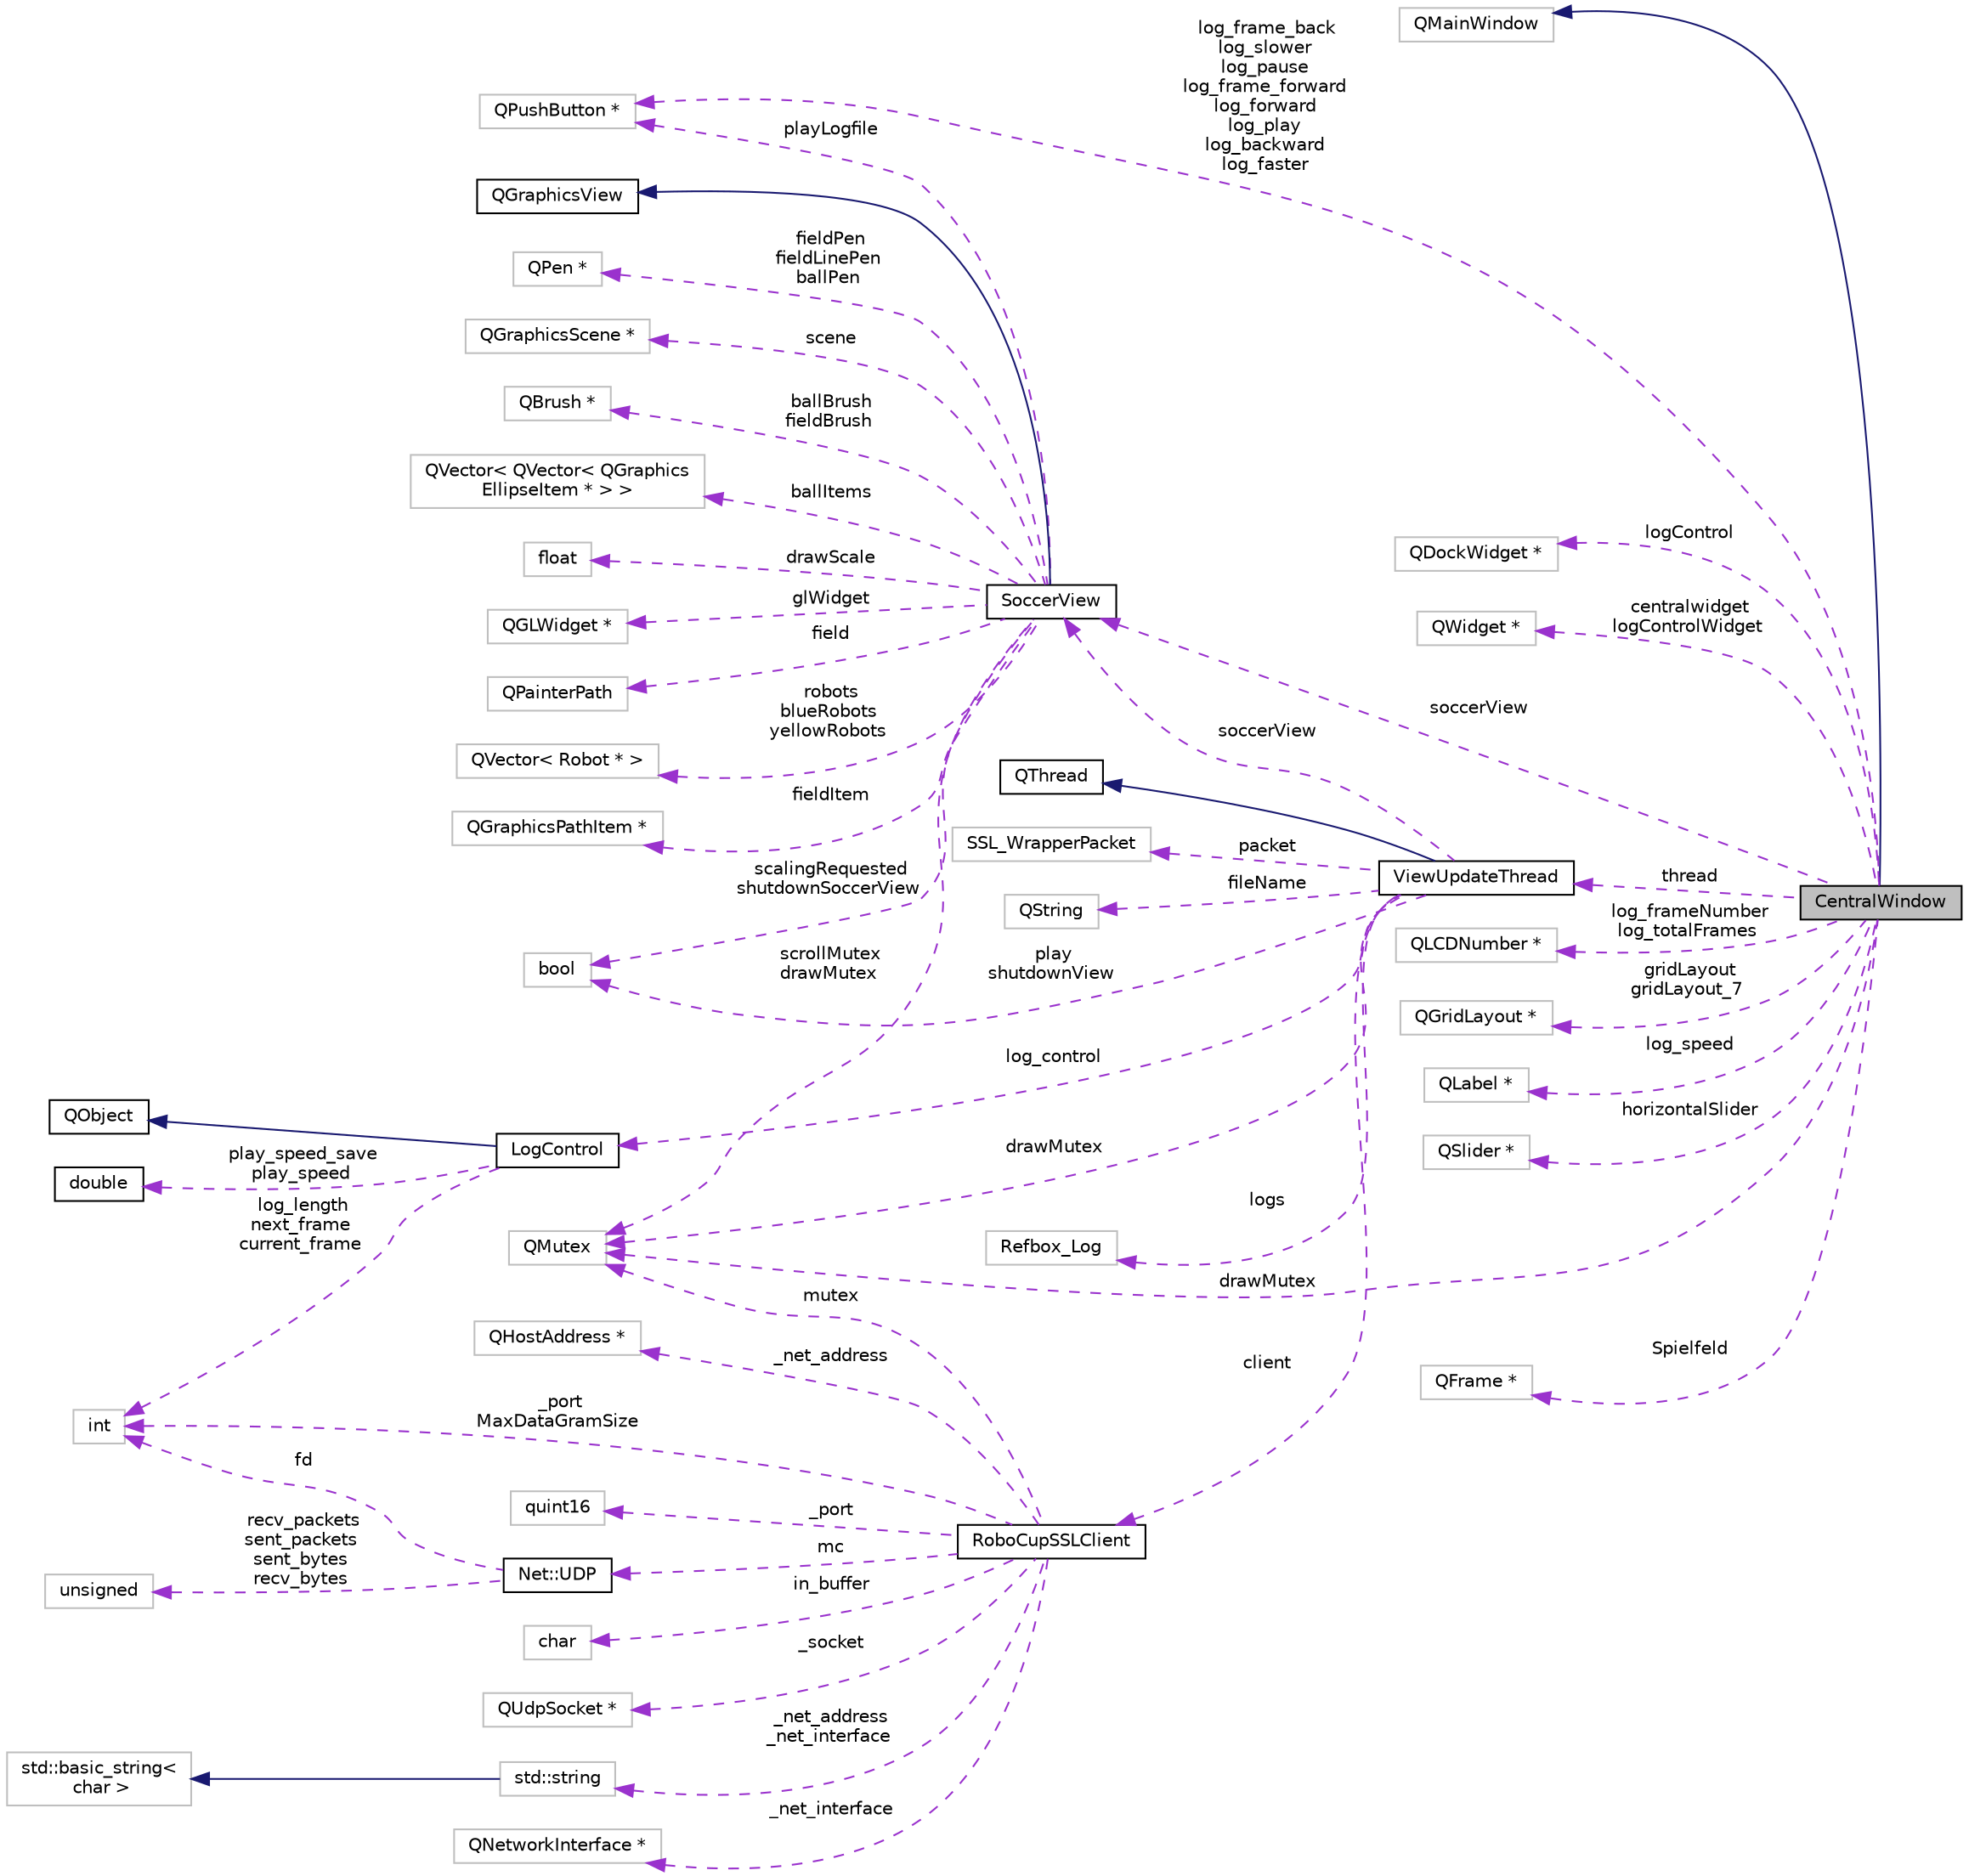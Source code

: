 digraph "CentralWindow"
{
 // INTERACTIVE_SVG=YES
  edge [fontname="Helvetica",fontsize="10",labelfontname="Helvetica",labelfontsize="10"];
  node [fontname="Helvetica",fontsize="10",shape=record];
  rankdir="LR";
  Node1 [label="CentralWindow",height=0.2,width=0.4,color="black", fillcolor="grey75", style="filled", fontcolor="black"];
  Node2 -> Node1 [dir="back",color="midnightblue",fontsize="10",style="solid",fontname="Helvetica"];
  Node2 [label="QMainWindow",height=0.2,width=0.4,color="grey75", fillcolor="white", style="filled"];
  Node3 -> Node1 [dir="back",color="darkorchid3",fontsize="10",style="dashed",label=" log_frame_back\nlog_slower\nlog_pause\nlog_frame_forward\nlog_forward\nlog_play\nlog_backward\nlog_faster" ,fontname="Helvetica"];
  Node3 [label="QPushButton *",height=0.2,width=0.4,color="grey75", fillcolor="white", style="filled"];
  Node4 -> Node1 [dir="back",color="darkorchid3",fontsize="10",style="dashed",label=" logControl" ,fontname="Helvetica"];
  Node4 [label="QDockWidget *",height=0.2,width=0.4,color="grey75", fillcolor="white", style="filled"];
  Node5 -> Node1 [dir="back",color="darkorchid3",fontsize="10",style="dashed",label=" centralwidget\nlogControlWidget" ,fontname="Helvetica"];
  Node5 [label="QWidget *",height=0.2,width=0.4,color="grey75", fillcolor="white", style="filled"];
  Node6 -> Node1 [dir="back",color="darkorchid3",fontsize="10",style="dashed",label=" soccerView" ,fontname="Helvetica"];
  Node6 [label="SoccerView",height=0.2,width=0.4,color="black", fillcolor="white", style="filled",URL="$dd/d21/class_soccer_view.html"];
  Node7 -> Node6 [dir="back",color="midnightblue",fontsize="10",style="solid",fontname="Helvetica"];
  Node7 [label="QGraphicsView",height=0.2,width=0.4,color="black", fillcolor="white", style="filled",URL="$d9/ddd/class_q_graphics_view.html"];
  Node3 -> Node6 [dir="back",color="darkorchid3",fontsize="10",style="dashed",label=" playLogfile" ,fontname="Helvetica"];
  Node8 -> Node6 [dir="back",color="darkorchid3",fontsize="10",style="dashed",label=" fieldPen\nfieldLinePen\nballPen" ,fontname="Helvetica"];
  Node8 [label="QPen *",height=0.2,width=0.4,color="grey75", fillcolor="white", style="filled"];
  Node9 -> Node6 [dir="back",color="darkorchid3",fontsize="10",style="dashed",label=" scene" ,fontname="Helvetica"];
  Node9 [label="QGraphicsScene *",height=0.2,width=0.4,color="grey75", fillcolor="white", style="filled"];
  Node10 -> Node6 [dir="back",color="darkorchid3",fontsize="10",style="dashed",label=" ballBrush\nfieldBrush" ,fontname="Helvetica"];
  Node10 [label="QBrush *",height=0.2,width=0.4,color="grey75", fillcolor="white", style="filled"];
  Node11 -> Node6 [dir="back",color="darkorchid3",fontsize="10",style="dashed",label=" ballItems" ,fontname="Helvetica"];
  Node11 [label="QVector\< QVector\< QGraphics\lEllipseItem * \> \>",height=0.2,width=0.4,color="grey75", fillcolor="white", style="filled"];
  Node12 -> Node6 [dir="back",color="darkorchid3",fontsize="10",style="dashed",label=" drawScale" ,fontname="Helvetica"];
  Node12 [label="float",height=0.2,width=0.4,color="grey75", fillcolor="white", style="filled"];
  Node13 -> Node6 [dir="back",color="darkorchid3",fontsize="10",style="dashed",label=" glWidget" ,fontname="Helvetica"];
  Node13 [label="QGLWidget *",height=0.2,width=0.4,color="grey75", fillcolor="white", style="filled"];
  Node14 -> Node6 [dir="back",color="darkorchid3",fontsize="10",style="dashed",label=" field" ,fontname="Helvetica"];
  Node14 [label="QPainterPath",height=0.2,width=0.4,color="grey75", fillcolor="white", style="filled"];
  Node15 -> Node6 [dir="back",color="darkorchid3",fontsize="10",style="dashed",label=" scalingRequested\nshutdownSoccerView" ,fontname="Helvetica"];
  Node15 [label="bool",height=0.2,width=0.4,color="grey75", fillcolor="white", style="filled"];
  Node16 -> Node6 [dir="back",color="darkorchid3",fontsize="10",style="dashed",label=" scrollMutex\ndrawMutex" ,fontname="Helvetica"];
  Node16 [label="QMutex",height=0.2,width=0.4,color="grey75", fillcolor="white", style="filled"];
  Node17 -> Node6 [dir="back",color="darkorchid3",fontsize="10",style="dashed",label=" robots\nblueRobots\nyellowRobots" ,fontname="Helvetica"];
  Node17 [label="QVector\< Robot * \>",height=0.2,width=0.4,color="grey75", fillcolor="white", style="filled"];
  Node18 -> Node6 [dir="back",color="darkorchid3",fontsize="10",style="dashed",label=" fieldItem" ,fontname="Helvetica"];
  Node18 [label="QGraphicsPathItem *",height=0.2,width=0.4,color="grey75", fillcolor="white", style="filled"];
  Node19 -> Node1 [dir="back",color="darkorchid3",fontsize="10",style="dashed",label=" log_frameNumber\nlog_totalFrames" ,fontname="Helvetica"];
  Node19 [label="QLCDNumber *",height=0.2,width=0.4,color="grey75", fillcolor="white", style="filled"];
  Node20 -> Node1 [dir="back",color="darkorchid3",fontsize="10",style="dashed",label=" gridLayout\ngridLayout_7" ,fontname="Helvetica"];
  Node20 [label="QGridLayout *",height=0.2,width=0.4,color="grey75", fillcolor="white", style="filled"];
  Node21 -> Node1 [dir="back",color="darkorchid3",fontsize="10",style="dashed",label=" log_speed" ,fontname="Helvetica"];
  Node21 [label="QLabel *",height=0.2,width=0.4,color="grey75", fillcolor="white", style="filled"];
  Node22 -> Node1 [dir="back",color="darkorchid3",fontsize="10",style="dashed",label=" horizontalSlider" ,fontname="Helvetica"];
  Node22 [label="QSlider *",height=0.2,width=0.4,color="grey75", fillcolor="white", style="filled"];
  Node23 -> Node1 [dir="back",color="darkorchid3",fontsize="10",style="dashed",label=" thread" ,fontname="Helvetica"];
  Node23 [label="ViewUpdateThread",height=0.2,width=0.4,color="black", fillcolor="white", style="filled",URL="$d8/db5/class_view_update_thread.html"];
  Node24 -> Node23 [dir="back",color="midnightblue",fontsize="10",style="solid",fontname="Helvetica"];
  Node24 [label="QThread",height=0.2,width=0.4,color="black", fillcolor="white", style="filled",URL="$da/df5/class_q_thread.html"];
  Node25 -> Node23 [dir="back",color="darkorchid3",fontsize="10",style="dashed",label=" packet" ,fontname="Helvetica"];
  Node25 [label="SSL_WrapperPacket",height=0.2,width=0.4,color="grey75", fillcolor="white", style="filled"];
  Node26 -> Node23 [dir="back",color="darkorchid3",fontsize="10",style="dashed",label=" fileName" ,fontname="Helvetica"];
  Node26 [label="QString",height=0.2,width=0.4,color="grey75", fillcolor="white", style="filled"];
  Node6 -> Node23 [dir="back",color="darkorchid3",fontsize="10",style="dashed",label=" soccerView" ,fontname="Helvetica"];
  Node27 -> Node23 [dir="back",color="darkorchid3",fontsize="10",style="dashed",label=" log_control" ,fontname="Helvetica"];
  Node27 [label="LogControl",height=0.2,width=0.4,color="black", fillcolor="white", style="filled",URL="$d5/d0b/class_log_control.html"];
  Node28 -> Node27 [dir="back",color="midnightblue",fontsize="10",style="solid",fontname="Helvetica"];
  Node28 [label="QObject",height=0.2,width=0.4,color="black", fillcolor="white", style="filled",URL="$dc/d4f/class_q_object.html"];
  Node29 -> Node27 [dir="back",color="darkorchid3",fontsize="10",style="dashed",label=" play_speed_save\nplay_speed" ,fontname="Helvetica"];
  Node29 [label="double",height=0.2,width=0.4,color="black", fillcolor="white", style="filled",URL="$df/de6/classdouble.html"];
  Node30 -> Node27 [dir="back",color="darkorchid3",fontsize="10",style="dashed",label=" log_length\nnext_frame\ncurrent_frame" ,fontname="Helvetica"];
  Node30 [label="int",height=0.2,width=0.4,color="grey75", fillcolor="white", style="filled"];
  Node31 -> Node23 [dir="back",color="darkorchid3",fontsize="10",style="dashed",label=" logs" ,fontname="Helvetica"];
  Node31 [label="Refbox_Log",height=0.2,width=0.4,color="grey75", fillcolor="white", style="filled"];
  Node32 -> Node23 [dir="back",color="darkorchid3",fontsize="10",style="dashed",label=" client" ,fontname="Helvetica"];
  Node32 [label="RoboCupSSLClient",height=0.2,width=0.4,color="black", fillcolor="white", style="filled",URL="$d2/d38/class_robo_cup_s_s_l_client.html"];
  Node33 -> Node32 [dir="back",color="darkorchid3",fontsize="10",style="dashed",label=" _port" ,fontname="Helvetica"];
  Node33 [label="quint16",height=0.2,width=0.4,color="grey75", fillcolor="white", style="filled"];
  Node34 -> Node32 [dir="back",color="darkorchid3",fontsize="10",style="dashed",label=" mc" ,fontname="Helvetica"];
  Node34 [label="Net::UDP",height=0.2,width=0.4,color="black", fillcolor="white", style="filled",URL="$de/d3b/class_net_1_1_u_d_p.html"];
  Node30 -> Node34 [dir="back",color="darkorchid3",fontsize="10",style="dashed",label=" fd" ,fontname="Helvetica"];
  Node35 -> Node34 [dir="back",color="darkorchid3",fontsize="10",style="dashed",label=" recv_packets\nsent_packets\nsent_bytes\nrecv_bytes" ,fontname="Helvetica"];
  Node35 [label="unsigned",height=0.2,width=0.4,color="grey75", fillcolor="white", style="filled"];
  Node36 -> Node32 [dir="back",color="darkorchid3",fontsize="10",style="dashed",label=" in_buffer" ,fontname="Helvetica"];
  Node36 [label="char",height=0.2,width=0.4,color="grey75", fillcolor="white", style="filled"];
  Node30 -> Node32 [dir="back",color="darkorchid3",fontsize="10",style="dashed",label=" _port\nMaxDataGramSize" ,fontname="Helvetica"];
  Node37 -> Node32 [dir="back",color="darkorchid3",fontsize="10",style="dashed",label=" _socket" ,fontname="Helvetica"];
  Node37 [label="QUdpSocket *",height=0.2,width=0.4,color="grey75", fillcolor="white", style="filled"];
  Node38 -> Node32 [dir="back",color="darkorchid3",fontsize="10",style="dashed",label=" _net_address\n_net_interface" ,fontname="Helvetica"];
  Node38 [label="std::string",height=0.2,width=0.4,color="grey75", fillcolor="white", style="filled",tooltip="STL class. "];
  Node39 -> Node38 [dir="back",color="midnightblue",fontsize="10",style="solid",fontname="Helvetica"];
  Node39 [label="std::basic_string\<\l char \>",height=0.2,width=0.4,color="grey75", fillcolor="white", style="filled",tooltip="STL class. "];
  Node40 -> Node32 [dir="back",color="darkorchid3",fontsize="10",style="dashed",label=" _net_interface" ,fontname="Helvetica"];
  Node40 [label="QNetworkInterface *",height=0.2,width=0.4,color="grey75", fillcolor="white", style="filled"];
  Node16 -> Node32 [dir="back",color="darkorchid3",fontsize="10",style="dashed",label=" mutex" ,fontname="Helvetica"];
  Node41 -> Node32 [dir="back",color="darkorchid3",fontsize="10",style="dashed",label=" _net_address" ,fontname="Helvetica"];
  Node41 [label="QHostAddress *",height=0.2,width=0.4,color="grey75", fillcolor="white", style="filled"];
  Node15 -> Node23 [dir="back",color="darkorchid3",fontsize="10",style="dashed",label=" play\nshutdownView" ,fontname="Helvetica"];
  Node16 -> Node23 [dir="back",color="darkorchid3",fontsize="10",style="dashed",label=" drawMutex" ,fontname="Helvetica"];
  Node16 -> Node1 [dir="back",color="darkorchid3",fontsize="10",style="dashed",label=" drawMutex" ,fontname="Helvetica"];
  Node42 -> Node1 [dir="back",color="darkorchid3",fontsize="10",style="dashed",label=" Spielfeld" ,fontname="Helvetica"];
  Node42 [label="QFrame *",height=0.2,width=0.4,color="grey75", fillcolor="white", style="filled"];
}
